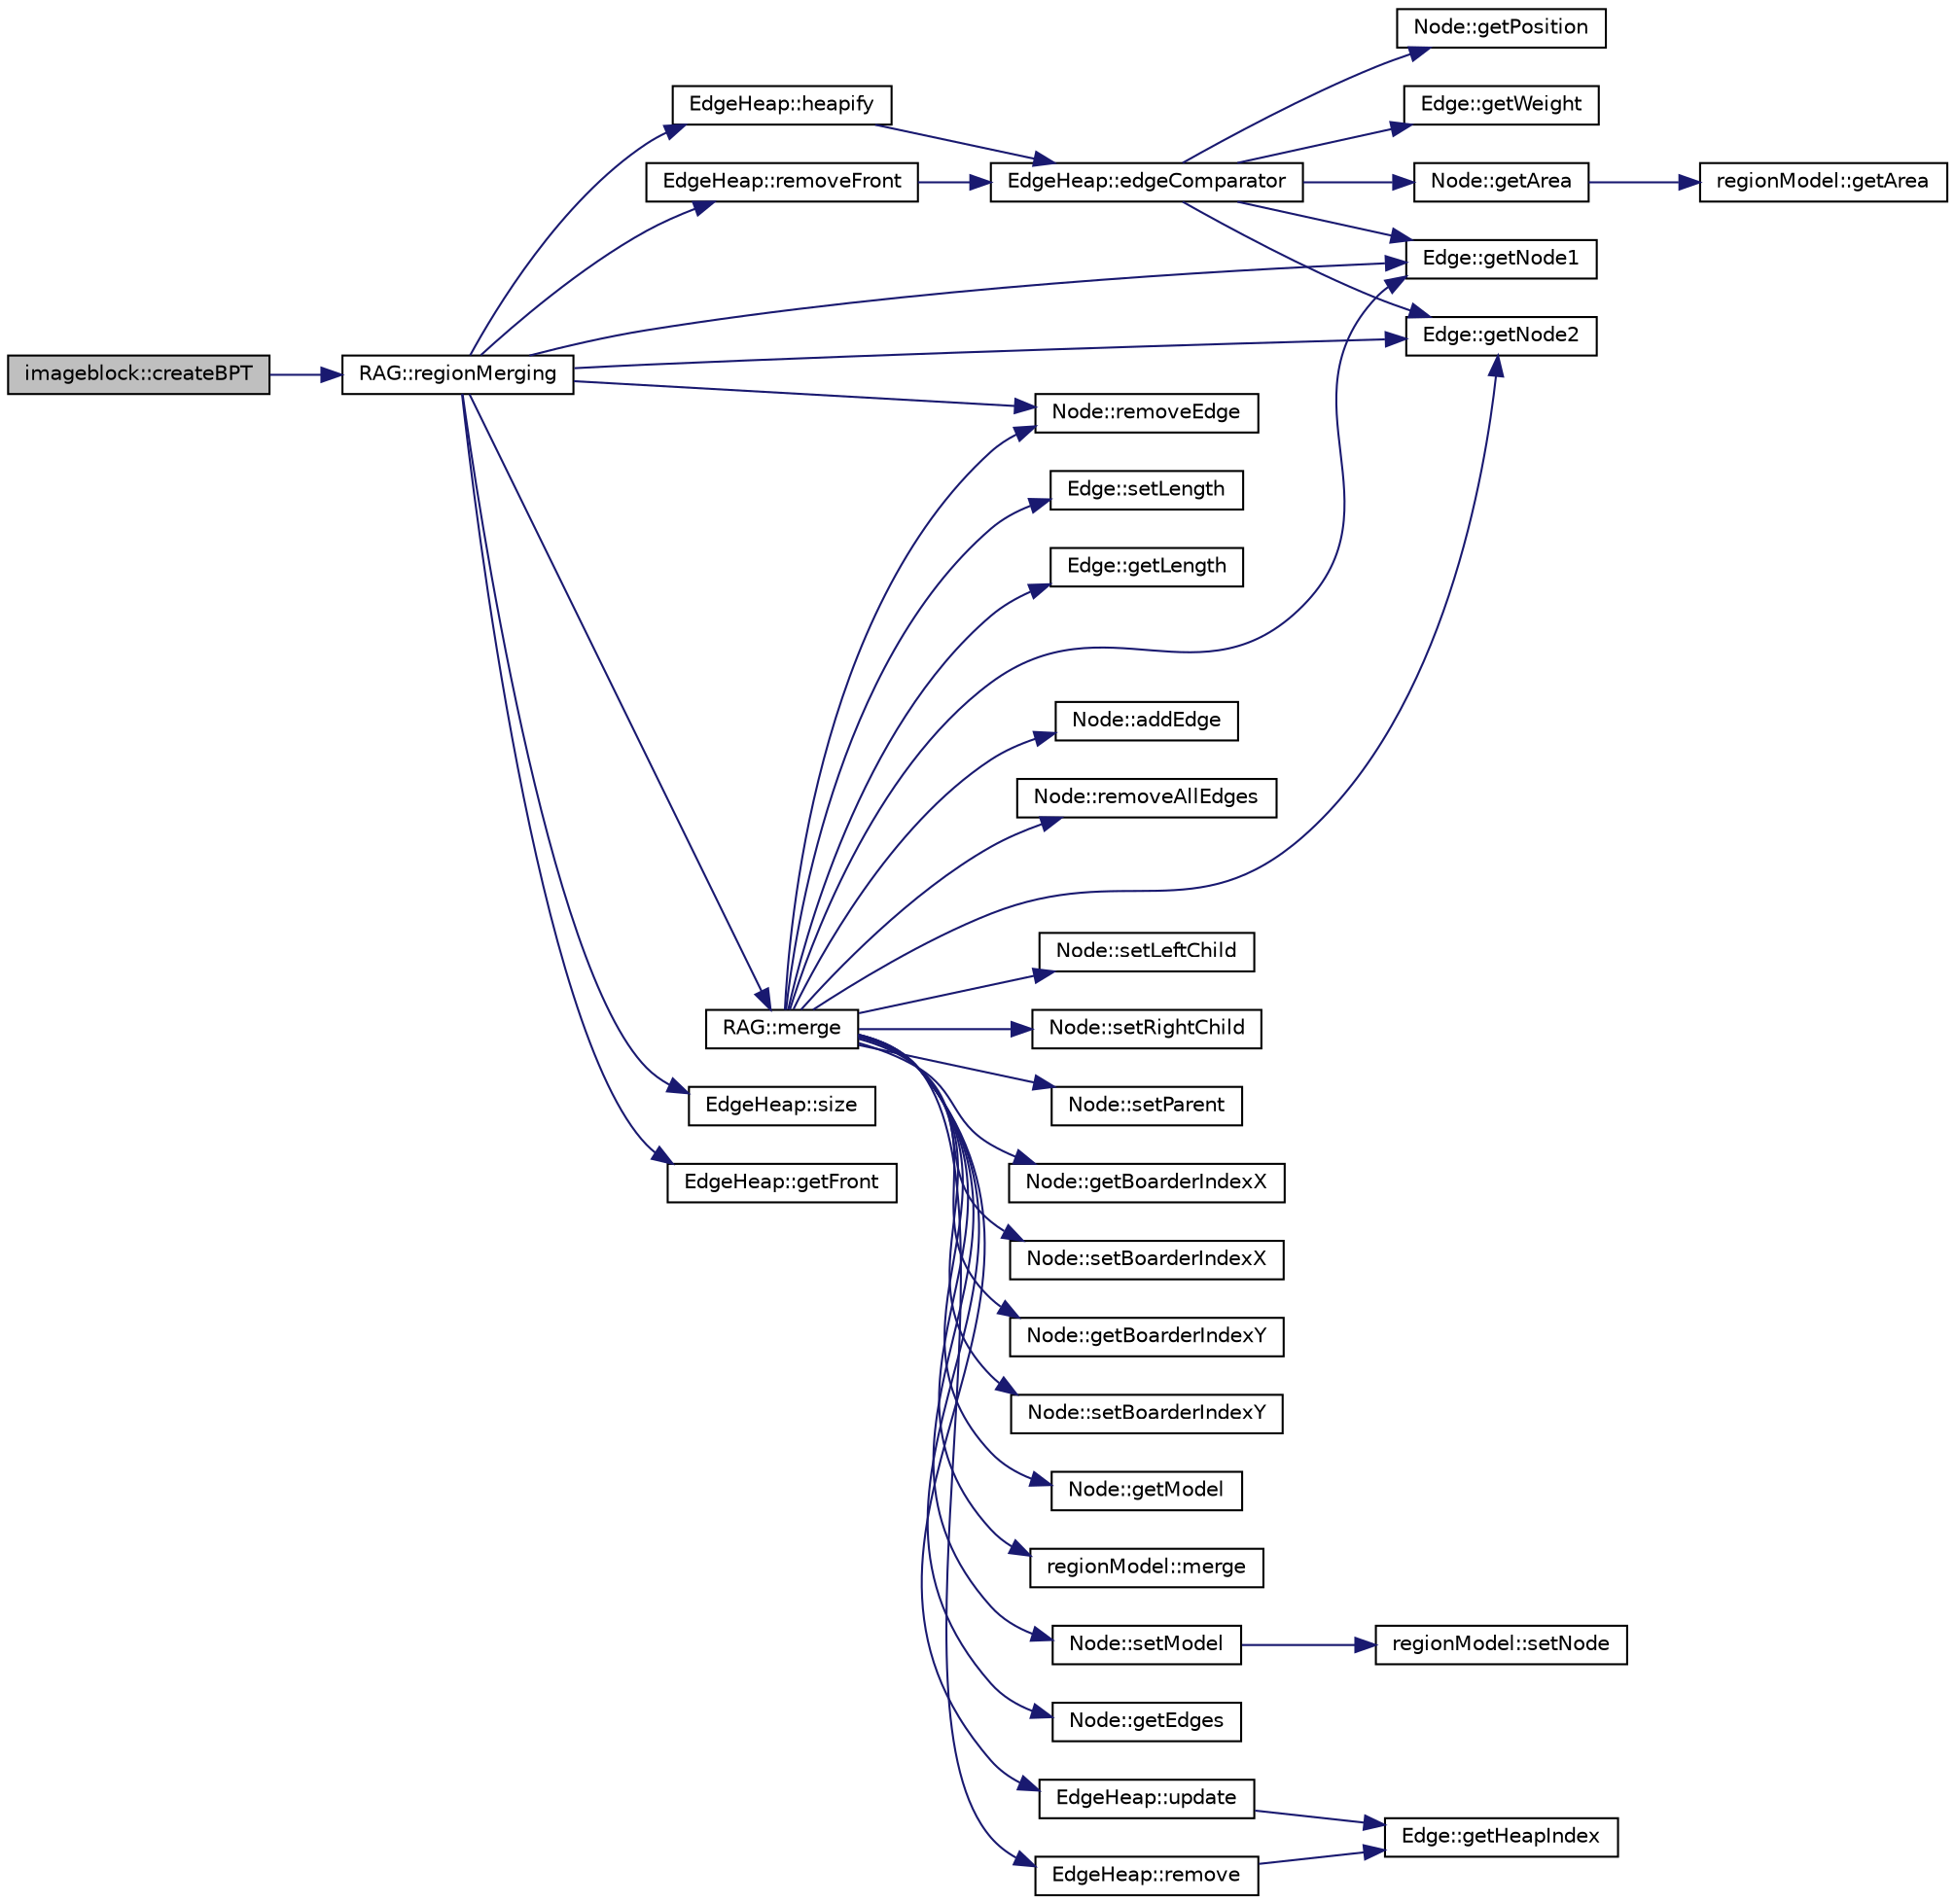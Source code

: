 digraph "imageblock::createBPT"
{
  edge [fontname="Helvetica",fontsize="10",labelfontname="Helvetica",labelfontsize="10"];
  node [fontname="Helvetica",fontsize="10",shape=record];
  rankdir="LR";
  Node1 [label="imageblock::createBPT",height=0.2,width=0.4,color="black", fillcolor="grey75", style="filled", fontcolor="black"];
  Node1 -> Node2 [color="midnightblue",fontsize="10",style="solid",fontname="Helvetica"];
  Node2 [label="RAG::regionMerging",height=0.2,width=0.4,color="black", fillcolor="white", style="filled",URL="$class_r_a_g.html#ab09eebb1b704d18b583d528e77f7604a"];
  Node2 -> Node3 [color="midnightblue",fontsize="10",style="solid",fontname="Helvetica"];
  Node3 [label="EdgeHeap::heapify",height=0.2,width=0.4,color="black", fillcolor="white", style="filled",URL="$class_edge_heap.html#a09c54300b957acc0f414fd9ee6c558fa"];
  Node3 -> Node4 [color="midnightblue",fontsize="10",style="solid",fontname="Helvetica"];
  Node4 [label="EdgeHeap::edgeComparator",height=0.2,width=0.4,color="black", fillcolor="white", style="filled",URL="$class_edge_heap.html#add248e35c4c2443246ff6c7cd654ae9f"];
  Node4 -> Node5 [color="midnightblue",fontsize="10",style="solid",fontname="Helvetica"];
  Node5 [label="Edge::getWeight",height=0.2,width=0.4,color="black", fillcolor="white", style="filled",URL="$class_edge.html#a3a776c1ccafacdbdb10fdedd9cb329af"];
  Node4 -> Node6 [color="midnightblue",fontsize="10",style="solid",fontname="Helvetica"];
  Node6 [label="Edge::getNode1",height=0.2,width=0.4,color="black", fillcolor="white", style="filled",URL="$class_edge.html#aaaa9cb49c141b310873cd75fd493e22d"];
  Node4 -> Node7 [color="midnightblue",fontsize="10",style="solid",fontname="Helvetica"];
  Node7 [label="Node::getArea",height=0.2,width=0.4,color="black", fillcolor="white", style="filled",URL="$class_node.html#a13467fc326459c1d607547b3e9470710"];
  Node7 -> Node8 [color="midnightblue",fontsize="10",style="solid",fontname="Helvetica"];
  Node8 [label="regionModel::getArea",height=0.2,width=0.4,color="black", fillcolor="white", style="filled",URL="$classregion_model.html#a56b1a22f355e85211760055c7559cd1e"];
  Node4 -> Node9 [color="midnightblue",fontsize="10",style="solid",fontname="Helvetica"];
  Node9 [label="Edge::getNode2",height=0.2,width=0.4,color="black", fillcolor="white", style="filled",URL="$class_edge.html#a50017668f77ed019a5caceafbb1eb16f"];
  Node4 -> Node10 [color="midnightblue",fontsize="10",style="solid",fontname="Helvetica"];
  Node10 [label="Node::getPosition",height=0.2,width=0.4,color="black", fillcolor="white", style="filled",URL="$class_node.html#aa3512938403662345b64049920d1cdaf"];
  Node2 -> Node11 [color="midnightblue",fontsize="10",style="solid",fontname="Helvetica"];
  Node11 [label="EdgeHeap::size",height=0.2,width=0.4,color="black", fillcolor="white", style="filled",URL="$class_edge_heap.html#a82705f38a79714bb4f80a8218b6e50b1"];
  Node2 -> Node12 [color="midnightblue",fontsize="10",style="solid",fontname="Helvetica"];
  Node12 [label="EdgeHeap::getFront",height=0.2,width=0.4,color="black", fillcolor="white", style="filled",URL="$class_edge_heap.html#ad20ff8504ffd5ca5ac21be9093476741"];
  Node2 -> Node13 [color="midnightblue",fontsize="10",style="solid",fontname="Helvetica"];
  Node13 [label="EdgeHeap::removeFront",height=0.2,width=0.4,color="black", fillcolor="white", style="filled",URL="$class_edge_heap.html#a001dc48506130f599bddb241006d2920"];
  Node13 -> Node4 [color="midnightblue",fontsize="10",style="solid",fontname="Helvetica"];
  Node2 -> Node6 [color="midnightblue",fontsize="10",style="solid",fontname="Helvetica"];
  Node2 -> Node9 [color="midnightblue",fontsize="10",style="solid",fontname="Helvetica"];
  Node2 -> Node14 [color="midnightblue",fontsize="10",style="solid",fontname="Helvetica"];
  Node14 [label="Node::removeEdge",height=0.2,width=0.4,color="black", fillcolor="white", style="filled",URL="$class_node.html#a317d8090ed6ef5766b587a21038888b7"];
  Node2 -> Node15 [color="midnightblue",fontsize="10",style="solid",fontname="Helvetica"];
  Node15 [label="RAG::merge",height=0.2,width=0.4,color="black", fillcolor="white", style="filled",URL="$class_r_a_g.html#aa2de492a3df037db29b0e3ccab5251ee"];
  Node15 -> Node16 [color="midnightblue",fontsize="10",style="solid",fontname="Helvetica"];
  Node16 [label="Node::setLeftChild",height=0.2,width=0.4,color="black", fillcolor="white", style="filled",URL="$class_node.html#a6ede207fb67e5aa1fb80f0230074a0c0"];
  Node15 -> Node17 [color="midnightblue",fontsize="10",style="solid",fontname="Helvetica"];
  Node17 [label="Node::setRightChild",height=0.2,width=0.4,color="black", fillcolor="white", style="filled",URL="$class_node.html#a1b945cb9d5755aef273c43d6c7ce58bb"];
  Node15 -> Node18 [color="midnightblue",fontsize="10",style="solid",fontname="Helvetica"];
  Node18 [label="Node::setParent",height=0.2,width=0.4,color="black", fillcolor="white", style="filled",URL="$class_node.html#ad7c28414b0d242ce7c491e22cf006041"];
  Node15 -> Node19 [color="midnightblue",fontsize="10",style="solid",fontname="Helvetica"];
  Node19 [label="Node::getBoarderIndexX",height=0.2,width=0.4,color="black", fillcolor="white", style="filled",URL="$class_node.html#a2784134529ab6341bf028b0d40660870"];
  Node15 -> Node20 [color="midnightblue",fontsize="10",style="solid",fontname="Helvetica"];
  Node20 [label="Node::setBoarderIndexX",height=0.2,width=0.4,color="black", fillcolor="white", style="filled",URL="$class_node.html#a9305e6376add78eafd94f198df0ee745"];
  Node15 -> Node21 [color="midnightblue",fontsize="10",style="solid",fontname="Helvetica"];
  Node21 [label="Node::getBoarderIndexY",height=0.2,width=0.4,color="black", fillcolor="white", style="filled",URL="$class_node.html#a44362e2817f8eb2fd21b78f39797c48c"];
  Node15 -> Node22 [color="midnightblue",fontsize="10",style="solid",fontname="Helvetica"];
  Node22 [label="Node::setBoarderIndexY",height=0.2,width=0.4,color="black", fillcolor="white", style="filled",URL="$class_node.html#aa969843e599c724456cc743b8b7f0f3b"];
  Node15 -> Node23 [color="midnightblue",fontsize="10",style="solid",fontname="Helvetica"];
  Node23 [label="Node::getModel",height=0.2,width=0.4,color="black", fillcolor="white", style="filled",URL="$class_node.html#adcc7f26a2ccf3a8fcc387ed820624d99"];
  Node15 -> Node24 [color="midnightblue",fontsize="10",style="solid",fontname="Helvetica"];
  Node24 [label="regionModel::merge",height=0.2,width=0.4,color="black", fillcolor="white", style="filled",URL="$classregion_model.html#a109b2dd106c9fbda2a9db402d0021fe9"];
  Node15 -> Node25 [color="midnightblue",fontsize="10",style="solid",fontname="Helvetica"];
  Node25 [label="Node::setModel",height=0.2,width=0.4,color="black", fillcolor="white", style="filled",URL="$class_node.html#a8a60e0e373f3acf5a26036a0b40312a1"];
  Node25 -> Node26 [color="midnightblue",fontsize="10",style="solid",fontname="Helvetica"];
  Node26 [label="regionModel::setNode",height=0.2,width=0.4,color="black", fillcolor="white", style="filled",URL="$classregion_model.html#aebdb837024f0eb627bb15742a19b9974"];
  Node15 -> Node27 [color="midnightblue",fontsize="10",style="solid",fontname="Helvetica"];
  Node27 [label="Node::getEdges",height=0.2,width=0.4,color="black", fillcolor="white", style="filled",URL="$class_node.html#a6e506795cafa9ed120f236b58f32e3c5"];
  Node15 -> Node28 [color="midnightblue",fontsize="10",style="solid",fontname="Helvetica"];
  Node28 [label="EdgeHeap::update",height=0.2,width=0.4,color="black", fillcolor="white", style="filled",URL="$class_edge_heap.html#a7d8eaf4111da4c024feb5f2fb8d7cafa"];
  Node28 -> Node29 [color="midnightblue",fontsize="10",style="solid",fontname="Helvetica"];
  Node29 [label="Edge::getHeapIndex",height=0.2,width=0.4,color="black", fillcolor="white", style="filled",URL="$class_edge.html#a54017590a12f8b5e68641e678f01655f"];
  Node15 -> Node30 [color="midnightblue",fontsize="10",style="solid",fontname="Helvetica"];
  Node30 [label="Edge::setLength",height=0.2,width=0.4,color="black", fillcolor="white", style="filled",URL="$class_edge.html#a9825f846eb203bc2ebe0e5ee4dcf9c3b"];
  Node15 -> Node31 [color="midnightblue",fontsize="10",style="solid",fontname="Helvetica"];
  Node31 [label="Edge::getLength",height=0.2,width=0.4,color="black", fillcolor="white", style="filled",URL="$class_edge.html#ac5e6bca7dbde5cdd88579b1081ebe1db"];
  Node15 -> Node6 [color="midnightblue",fontsize="10",style="solid",fontname="Helvetica"];
  Node15 -> Node14 [color="midnightblue",fontsize="10",style="solid",fontname="Helvetica"];
  Node15 -> Node9 [color="midnightblue",fontsize="10",style="solid",fontname="Helvetica"];
  Node15 -> Node32 [color="midnightblue",fontsize="10",style="solid",fontname="Helvetica"];
  Node32 [label="EdgeHeap::remove",height=0.2,width=0.4,color="black", fillcolor="white", style="filled",URL="$class_edge_heap.html#ac36afe05c095a87767748b41dfa831a5"];
  Node32 -> Node29 [color="midnightblue",fontsize="10",style="solid",fontname="Helvetica"];
  Node15 -> Node33 [color="midnightblue",fontsize="10",style="solid",fontname="Helvetica"];
  Node33 [label="Node::addEdge",height=0.2,width=0.4,color="black", fillcolor="white", style="filled",URL="$class_node.html#a86573dcde1125e02936ee7c256fb270a"];
  Node15 -> Node34 [color="midnightblue",fontsize="10",style="solid",fontname="Helvetica"];
  Node34 [label="Node::removeAllEdges",height=0.2,width=0.4,color="black", fillcolor="white", style="filled",URL="$class_node.html#a65e1a7962c09ea80b33c2eb57ce4f362"];
}

